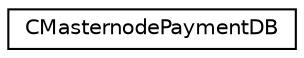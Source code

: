 digraph "Graphical Class Hierarchy"
{
 // LATEX_PDF_SIZE
  edge [fontname="Helvetica",fontsize="10",labelfontname="Helvetica",labelfontsize="10"];
  node [fontname="Helvetica",fontsize="10",shape=record];
  rankdir="LR";
  Node0 [label="CMasternodePaymentDB",height=0.2,width=0.4,color="black", fillcolor="white", style="filled",URL="$class_c_masternode_payment_d_b.html",tooltip=" "];
}
